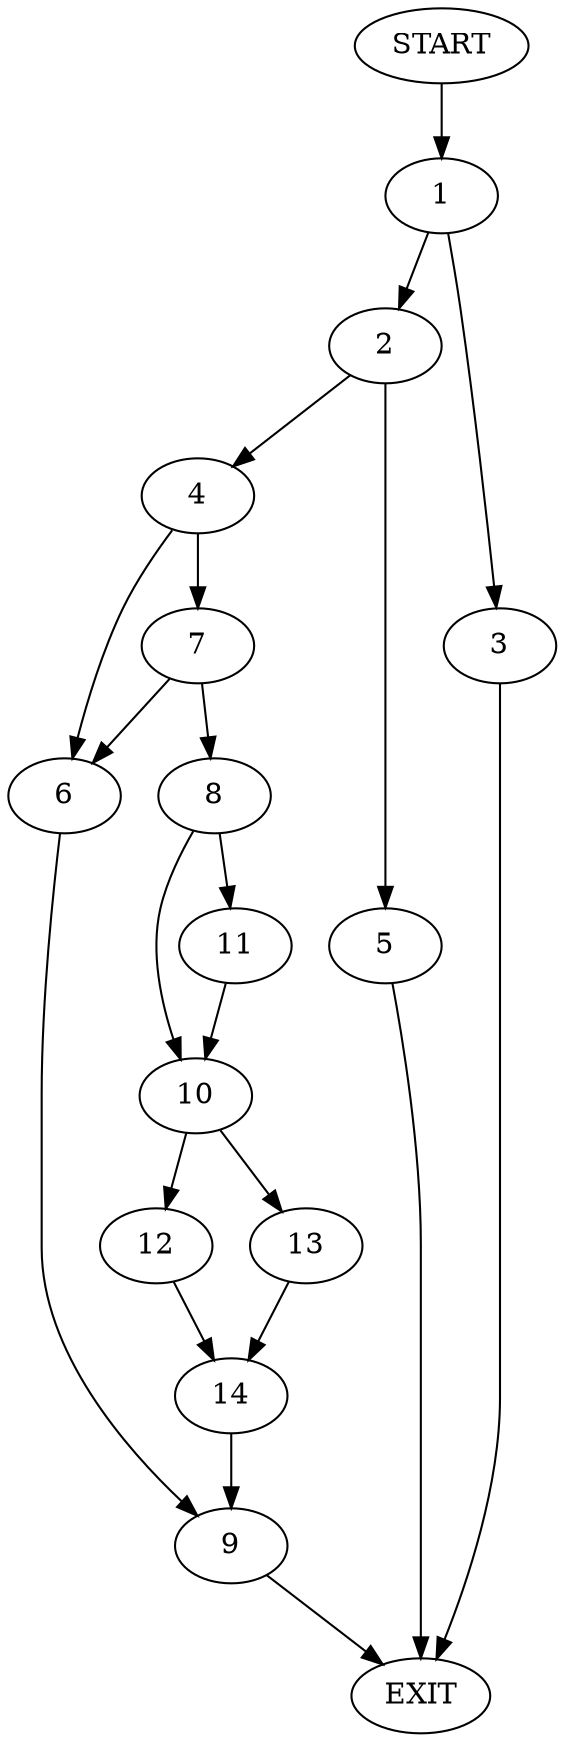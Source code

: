 digraph {
0 [label="START"]
15 [label="EXIT"]
0 -> 1
1 -> 2
1 -> 3
2 -> 4
2 -> 5
3 -> 15
4 -> 6
4 -> 7
5 -> 15
7 -> 8
7 -> 6
6 -> 9
8 -> 10
8 -> 11
10 -> 12
10 -> 13
11 -> 10
13 -> 14
12 -> 14
14 -> 9
9 -> 15
}
